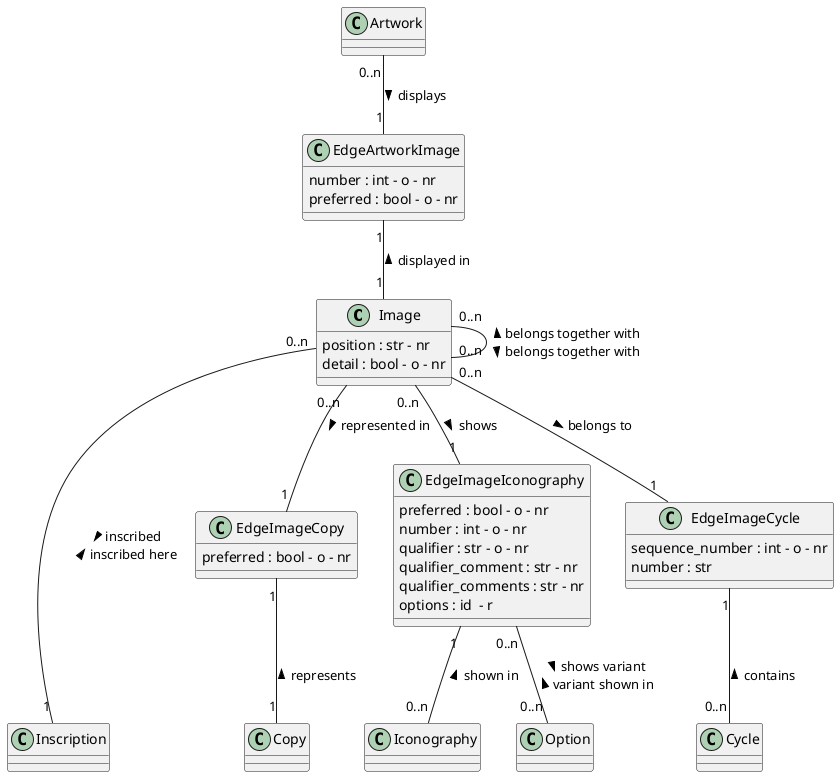 @startuml Image

class Image

Image : position : str - nr 
Image : detail : bool - o - nr


class EdgeArtworkImage

class Iconography

class Inscription

class EdgeArtworkImage
EdgeArtworkImage : number : int - o - nr
EdgeArtworkImage : preferred : bool - o - nr

class EdgeImageCopy
EdgeImageCopy : preferred : bool - o - nr

class EdgeImageIconography
EdgeImageIconography : preferred : bool - o - nr
EdgeImageIconography : number : int - o - nr
EdgeImageIconography : qualifier : str - o - nr
EdgeImageIconography : qualifier_comment : str - nr
EdgeImageIconography : qualifier_comments : str - nr
EdgeImageIconography : options : id  - r


class EdgeImageCycle
EdgeImageCycle : sequence_number : int - o - nr
EdgeImageCycle : number : str

Artwork "0..n" -- "1" EdgeArtworkImage : displays >
EdgeArtworkImage "1" -- "1" Image : displayed in <

Image "0..n" -- "1" EdgeImageIconography : shows >
EdgeImageIconography "1" -- "0..n" Iconography : shown in <

EdgeImageIconography "0..n" -- "0..n" Option: > shows variant \n variant shown in <

Image "0..n" -- "1" EdgeImageCycle : > belongs to
EdgeImageCycle "1" -- "0..n" Cycle : contains <

Image "0..n" -- "0..n" Image : < belongs together with \n belongs together with >

Image "0..n" -- "1" EdgeImageCopy : represented in >
EdgeImageCopy "1" -- "1" Copy : represents <

Image "0..n" --- "1" Inscription : > inscribed \n inscribed here <

@enduml